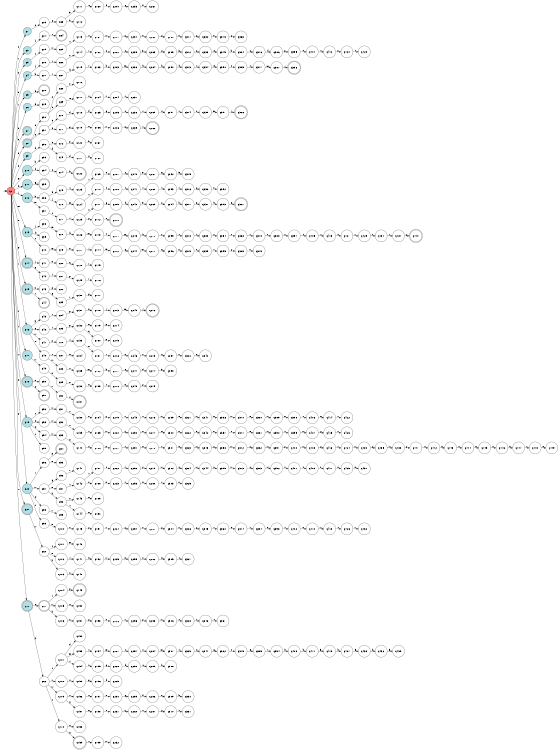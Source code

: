 digraph APTAALF {
__start0 [style = invis, shape = none, label = "", width = 0, height = 0];

rankdir=LR;
size="8,5";

s0 [style="filled", color="black", fillcolor="#ff817b" shape="circle", label="q0"];
s1 [style="filled", color="black", fillcolor="powderblue" shape="circle", label="q1"];
s2 [style="filled", color="black", fillcolor="powderblue" shape="circle", label="q2"];
s3 [style="filled", color="black", fillcolor="powderblue" shape="circle", label="q3"];
s4 [style="filled", color="black", fillcolor="powderblue" shape="circle", label="q4"];
s5 [style="filled", color="black", fillcolor="powderblue" shape="circle", label="q5"];
s6 [style="filled", color="black", fillcolor="powderblue" shape="circle", label="q6"];
s7 [style="rounded,filled", color="black", fillcolor="powderblue" shape="doublecircle", label="q7"];
s8 [style="rounded,filled", color="black", fillcolor="powderblue" shape="doublecircle", label="q8"];
s9 [style="filled", color="black", fillcolor="powderblue" shape="circle", label="q9"];
s10 [style="filled", color="black", fillcolor="powderblue" shape="circle", label="q10"];
s11 [style="filled", color="black", fillcolor="powderblue" shape="circle", label="q11"];
s12 [style="filled", color="black", fillcolor="powderblue" shape="circle", label="q12"];
s13 [style="filled", color="black", fillcolor="powderblue" shape="circle", label="q13"];
s14 [style="rounded,filled", color="black", fillcolor="powderblue" shape="doublecircle", label="q14"];
s15 [style="rounded,filled", color="black", fillcolor="powderblue" shape="doublecircle", label="q15"];
s16 [style="filled", color="black", fillcolor="powderblue" shape="circle", label="q16"];
s17 [style="filled", color="black", fillcolor="powderblue" shape="circle", label="q17"];
s18 [style="rounded,filled", color="black", fillcolor="powderblue" shape="doublecircle", label="q18"];
s19 [style="filled", color="black", fillcolor="powderblue" shape="circle", label="q19"];
s20 [style="filled", color="black", fillcolor="powderblue" shape="circle", label="q20"];
s21 [style="rounded,filled", color="black", fillcolor="powderblue" shape="doublecircle", label="q21"];
s22 [style="rounded,filled", color="black", fillcolor="powderblue" shape="doublecircle", label="q22"];
s23 [style="filled", color="black", fillcolor="white" shape="circle", label="q23"];
s24 [style="filled", color="black", fillcolor="white" shape="circle", label="q24"];
s25 [style="filled", color="black", fillcolor="white" shape="circle", label="q25"];
s26 [style="filled", color="black", fillcolor="white" shape="circle", label="q26"];
s27 [style="filled", color="black", fillcolor="white" shape="circle", label="q27"];
s28 [style="rounded,filled", color="black", fillcolor="white" shape="doublecircle", label="q28"];
s29 [style="filled", color="black", fillcolor="white" shape="circle", label="q29"];
s30 [style="filled", color="black", fillcolor="white" shape="circle", label="q30"];
s31 [style="filled", color="black", fillcolor="white" shape="circle", label="q31"];
s32 [style="filled", color="black", fillcolor="white" shape="circle", label="q32"];
s33 [style="filled", color="black", fillcolor="white" shape="circle", label="q33"];
s34 [style="filled", color="black", fillcolor="white" shape="circle", label="q34"];
s35 [style="rounded,filled", color="black", fillcolor="white" shape="doublecircle", label="q35"];
s36 [style="filled", color="black", fillcolor="white" shape="circle", label="q36"];
s37 [style="filled", color="black", fillcolor="white" shape="circle", label="q37"];
s38 [style="filled", color="black", fillcolor="white" shape="circle", label="q38"];
s39 [style="filled", color="black", fillcolor="white" shape="circle", label="q39"];
s40 [style="filled", color="black", fillcolor="white" shape="circle", label="q40"];
s41 [style="filled", color="black", fillcolor="white" shape="circle", label="q41"];
s42 [style="filled", color="black", fillcolor="white" shape="circle", label="q42"];
s43 [style="filled", color="black", fillcolor="white" shape="circle", label="q43"];
s44 [style="rounded,filled", color="black", fillcolor="white" shape="doublecircle", label="q44"];
s45 [style="filled", color="black", fillcolor="white" shape="circle", label="q45"];
s46 [style="filled", color="black", fillcolor="white" shape="circle", label="q46"];
s47 [style="filled", color="black", fillcolor="white" shape="circle", label="q47"];
s48 [style="filled", color="black", fillcolor="white" shape="circle", label="q48"];
s49 [style="filled", color="black", fillcolor="white" shape="circle", label="q49"];
s50 [style="filled", color="black", fillcolor="white" shape="circle", label="q50"];
s51 [style="rounded,filled", color="black", fillcolor="white" shape="doublecircle", label="q51"];
s52 [style="filled", color="black", fillcolor="white" shape="circle", label="q52"];
s53 [style="filled", color="black", fillcolor="white" shape="circle", label="q53"];
s54 [style="filled", color="black", fillcolor="white" shape="circle", label="q54"];
s55 [style="filled", color="black", fillcolor="white" shape="circle", label="q55"];
s56 [style="filled", color="black", fillcolor="white" shape="circle", label="q56"];
s57 [style="filled", color="black", fillcolor="white" shape="circle", label="q57"];
s58 [style="filled", color="black", fillcolor="white" shape="circle", label="q58"];
s59 [style="filled", color="black", fillcolor="white" shape="circle", label="q59"];
s60 [style="filled", color="black", fillcolor="white" shape="circle", label="q60"];
s61 [style="rounded,filled", color="black", fillcolor="white" shape="doublecircle", label="q61"];
s62 [style="filled", color="black", fillcolor="white" shape="circle", label="q62"];
s63 [style="filled", color="black", fillcolor="white" shape="circle", label="q63"];
s64 [style="rounded,filled", color="black", fillcolor="white" shape="doublecircle", label="q64"];
s65 [style="filled", color="black", fillcolor="white" shape="circle", label="q65"];
s66 [style="filled", color="black", fillcolor="white" shape="circle", label="q66"];
s67 [style="filled", color="black", fillcolor="white" shape="circle", label="q67"];
s68 [style="filled", color="black", fillcolor="white" shape="circle", label="q68"];
s69 [style="filled", color="black", fillcolor="white" shape="circle", label="q69"];
s70 [style="filled", color="black", fillcolor="white" shape="circle", label="q70"];
s71 [style="filled", color="black", fillcolor="white" shape="circle", label="q71"];
s72 [style="filled", color="black", fillcolor="white" shape="circle", label="q72"];
s73 [style="filled", color="black", fillcolor="white" shape="circle", label="q73"];
s74 [style="filled", color="black", fillcolor="white" shape="circle", label="q74"];
s75 [style="filled", color="black", fillcolor="white" shape="circle", label="q75"];
s76 [style="filled", color="black", fillcolor="white" shape="circle", label="q76"];
s77 [style="filled", color="black", fillcolor="white" shape="circle", label="q77"];
s78 [style="filled", color="black", fillcolor="white" shape="circle", label="q78"];
s79 [style="filled", color="black", fillcolor="white" shape="circle", label="q79"];
s80 [style="filled", color="black", fillcolor="white" shape="circle", label="q80"];
s81 [style="filled", color="black", fillcolor="white" shape="circle", label="q81"];
s82 [style="filled", color="black", fillcolor="white" shape="circle", label="q82"];
s83 [style="filled", color="black", fillcolor="white" shape="circle", label="q83"];
s84 [style="filled", color="black", fillcolor="white" shape="circle", label="q84"];
s85 [style="filled", color="black", fillcolor="white" shape="circle", label="q85"];
s86 [style="filled", color="black", fillcolor="white" shape="circle", label="q86"];
s87 [style="filled", color="black", fillcolor="white" shape="circle", label="q87"];
s88 [style="filled", color="black", fillcolor="white" shape="circle", label="q88"];
s89 [style="filled", color="black", fillcolor="white" shape="circle", label="q89"];
s90 [style="filled", color="black", fillcolor="white" shape="circle", label="q90"];
s91 [style="filled", color="black", fillcolor="white" shape="circle", label="q91"];
s92 [style="filled", color="black", fillcolor="white" shape="circle", label="q92"];
s93 [style="filled", color="black", fillcolor="white" shape="circle", label="q93"];
s94 [style="rounded,filled", color="black", fillcolor="white" shape="doublecircle", label="q94"];
s95 [style="filled", color="black", fillcolor="white" shape="circle", label="q95"];
s96 [style="filled", color="black", fillcolor="white" shape="circle", label="q96"];
s97 [style="filled", color="black", fillcolor="white" shape="circle", label="q97"];
s98 [style="filled", color="black", fillcolor="white" shape="circle", label="q98"];
s99 [style="filled", color="black", fillcolor="white" shape="circle", label="q99"];
s100 [style="filled", color="black", fillcolor="white" shape="circle", label="q100"];
s101 [style="filled", color="black", fillcolor="white" shape="circle", label="q101"];
s102 [style="filled", color="black", fillcolor="white" shape="circle", label="q102"];
s103 [style="filled", color="black", fillcolor="white" shape="circle", label="q103"];
s104 [style="filled", color="black", fillcolor="white" shape="circle", label="q104"];
s105 [style="filled", color="black", fillcolor="white" shape="circle", label="q105"];
s106 [style="filled", color="black", fillcolor="white" shape="circle", label="q106"];
s107 [style="filled", color="black", fillcolor="white" shape="circle", label="q107"];
s108 [style="filled", color="black", fillcolor="white" shape="circle", label="q108"];
s109 [style="filled", color="black", fillcolor="white" shape="circle", label="q109"];
s110 [style="filled", color="black", fillcolor="white" shape="circle", label="q110"];
s111 [style="filled", color="black", fillcolor="white" shape="circle", label="q111"];
s112 [style="filled", color="black", fillcolor="white" shape="circle", label="q112"];
s113 [style="filled", color="black", fillcolor="white" shape="circle", label="q113"];
s114 [style="filled", color="black", fillcolor="white" shape="circle", label="q114"];
s115 [style="filled", color="black", fillcolor="white" shape="circle", label="q115"];
s116 [style="filled", color="black", fillcolor="white" shape="circle", label="q116"];
s117 [style="filled", color="black", fillcolor="white" shape="circle", label="q117"];
s118 [style="filled", color="black", fillcolor="white" shape="circle", label="q118"];
s119 [style="filled", color="black", fillcolor="white" shape="circle", label="q119"];
s120 [style="filled", color="black", fillcolor="white" shape="circle", label="q120"];
s121 [style="filled", color="black", fillcolor="white" shape="circle", label="q121"];
s122 [style="rounded,filled", color="black", fillcolor="white" shape="doublecircle", label="q122"];
s123 [style="filled", color="black", fillcolor="white" shape="circle", label="q123"];
s124 [style="filled", color="black", fillcolor="white" shape="circle", label="q124"];
s125 [style="filled", color="black", fillcolor="white" shape="circle", label="q125"];
s126 [style="filled", color="black", fillcolor="white" shape="circle", label="q126"];
s127 [style="filled", color="black", fillcolor="white" shape="circle", label="q127"];
s128 [style="filled", color="black", fillcolor="white" shape="circle", label="q128"];
s129 [style="filled", color="black", fillcolor="white" shape="circle", label="q129"];
s130 [style="filled", color="black", fillcolor="white" shape="circle", label="q130"];
s131 [style="filled", color="black", fillcolor="white" shape="circle", label="q131"];
s132 [style="filled", color="black", fillcolor="white" shape="circle", label="q132"];
s133 [style="filled", color="black", fillcolor="white" shape="circle", label="q133"];
s134 [style="filled", color="black", fillcolor="white" shape="circle", label="q134"];
s135 [style="filled", color="black", fillcolor="white" shape="circle", label="q135"];
s136 [style="filled", color="black", fillcolor="white" shape="circle", label="q136"];
s137 [style="rounded,filled", color="black", fillcolor="white" shape="doublecircle", label="q137"];
s138 [style="filled", color="black", fillcolor="white" shape="circle", label="q138"];
s139 [style="filled", color="black", fillcolor="white" shape="circle", label="q139"];
s140 [style="filled", color="black", fillcolor="white" shape="circle", label="q140"];
s141 [style="filled", color="black", fillcolor="white" shape="circle", label="q141"];
s142 [style="filled", color="black", fillcolor="white" shape="circle", label="q142"];
s143 [style="filled", color="black", fillcolor="white" shape="circle", label="q143"];
s144 [style="filled", color="black", fillcolor="white" shape="circle", label="q144"];
s145 [style="filled", color="black", fillcolor="white" shape="circle", label="q145"];
s146 [style="filled", color="black", fillcolor="white" shape="circle", label="q146"];
s147 [style="filled", color="black", fillcolor="white" shape="circle", label="q147"];
s148 [style="filled", color="black", fillcolor="white" shape="circle", label="q148"];
s149 [style="rounded,filled", color="black", fillcolor="white" shape="doublecircle", label="q149"];
s150 [style="filled", color="black", fillcolor="white" shape="circle", label="q150"];
s151 [style="filled", color="black", fillcolor="white" shape="circle", label="q151"];
s152 [style="filled", color="black", fillcolor="white" shape="circle", label="q152"];
s153 [style="filled", color="black", fillcolor="white" shape="circle", label="q153"];
s154 [style="filled", color="black", fillcolor="white" shape="circle", label="q154"];
s155 [style="filled", color="black", fillcolor="white" shape="circle", label="q155"];
s156 [style="filled", color="black", fillcolor="white" shape="circle", label="q156"];
s157 [style="filled", color="black", fillcolor="white" shape="circle", label="q157"];
s158 [style="filled", color="black", fillcolor="white" shape="circle", label="q158"];
s159 [style="rounded,filled", color="black", fillcolor="white" shape="doublecircle", label="q159"];
s160 [style="filled", color="black", fillcolor="white" shape="circle", label="q160"];
s161 [style="filled", color="black", fillcolor="white" shape="circle", label="q161"];
s162 [style="filled", color="black", fillcolor="white" shape="circle", label="q162"];
s163 [style="filled", color="black", fillcolor="white" shape="circle", label="q163"];
s164 [style="filled", color="black", fillcolor="white" shape="circle", label="q164"];
s165 [style="filled", color="black", fillcolor="white" shape="circle", label="q165"];
s166 [style="filled", color="black", fillcolor="white" shape="circle", label="q166"];
s167 [style="filled", color="black", fillcolor="white" shape="circle", label="q167"];
s168 [style="filled", color="black", fillcolor="white" shape="circle", label="q168"];
s169 [style="filled", color="black", fillcolor="white" shape="circle", label="q169"];
s170 [style="filled", color="black", fillcolor="white" shape="circle", label="q170"];
s171 [style="filled", color="black", fillcolor="white" shape="circle", label="q171"];
s172 [style="filled", color="black", fillcolor="white" shape="circle", label="q172"];
s173 [style="filled", color="black", fillcolor="white" shape="circle", label="q173"];
s174 [style="filled", color="black", fillcolor="white" shape="circle", label="q174"];
s175 [style="filled", color="black", fillcolor="white" shape="circle", label="q175"];
s176 [style="filled", color="black", fillcolor="white" shape="circle", label="q176"];
s177 [style="filled", color="black", fillcolor="white" shape="circle", label="q177"];
s178 [style="filled", color="black", fillcolor="white" shape="circle", label="q178"];
s179 [style="filled", color="black", fillcolor="white" shape="circle", label="q179"];
s180 [style="filled", color="black", fillcolor="white" shape="circle", label="q180"];
s181 [style="filled", color="black", fillcolor="white" shape="circle", label="q181"];
s182 [style="filled", color="black", fillcolor="white" shape="circle", label="q182"];
s183 [style="filled", color="black", fillcolor="white" shape="circle", label="q183"];
s184 [style="filled", color="black", fillcolor="white" shape="circle", label="q184"];
s185 [style="filled", color="black", fillcolor="white" shape="circle", label="q185"];
s186 [style="filled", color="black", fillcolor="white" shape="circle", label="q186"];
s187 [style="filled", color="black", fillcolor="white" shape="circle", label="q187"];
s188 [style="filled", color="black", fillcolor="white" shape="circle", label="q188"];
s189 [style="filled", color="black", fillcolor="white" shape="circle", label="q189"];
s190 [style="filled", color="black", fillcolor="white" shape="circle", label="q190"];
s191 [style="filled", color="black", fillcolor="white" shape="circle", label="q191"];
s192 [style="filled", color="black", fillcolor="white" shape="circle", label="q192"];
s193 [style="filled", color="black", fillcolor="white" shape="circle", label="q193"];
s194 [style="filled", color="black", fillcolor="white" shape="circle", label="q194"];
s195 [style="filled", color="black", fillcolor="white" shape="circle", label="q195"];
s196 [style="filled", color="black", fillcolor="white" shape="circle", label="q196"];
s197 [style="filled", color="black", fillcolor="white" shape="circle", label="q197"];
s198 [style="filled", color="black", fillcolor="white" shape="circle", label="q198"];
s199 [style="filled", color="black", fillcolor="white" shape="circle", label="q199"];
s200 [style="filled", color="black", fillcolor="white" shape="circle", label="q200"];
s201 [style="filled", color="black", fillcolor="white" shape="circle", label="q201"];
s202 [style="filled", color="black", fillcolor="white" shape="circle", label="q202"];
s203 [style="filled", color="black", fillcolor="white" shape="circle", label="q203"];
s204 [style="filled", color="black", fillcolor="white" shape="circle", label="q204"];
s205 [style="filled", color="black", fillcolor="white" shape="circle", label="q205"];
s206 [style="filled", color="black", fillcolor="white" shape="circle", label="q206"];
s207 [style="filled", color="black", fillcolor="white" shape="circle", label="q207"];
s208 [style="filled", color="black", fillcolor="white" shape="circle", label="q208"];
s209 [style="filled", color="black", fillcolor="white" shape="circle", label="q209"];
s210 [style="rounded,filled", color="black", fillcolor="white" shape="doublecircle", label="q210"];
s211 [style="filled", color="black", fillcolor="white" shape="circle", label="q211"];
s212 [style="filled", color="black", fillcolor="white" shape="circle", label="q212"];
s213 [style="filled", color="black", fillcolor="white" shape="circle", label="q213"];
s214 [style="filled", color="black", fillcolor="white" shape="circle", label="q214"];
s215 [style="filled", color="black", fillcolor="white" shape="circle", label="q215"];
s216 [style="filled", color="black", fillcolor="white" shape="circle", label="q216"];
s217 [style="filled", color="black", fillcolor="white" shape="circle", label="q217"];
s218 [style="filled", color="black", fillcolor="white" shape="circle", label="q218"];
s219 [style="filled", color="black", fillcolor="white" shape="circle", label="q219"];
s220 [style="filled", color="black", fillcolor="white" shape="circle", label="q220"];
s221 [style="filled", color="black", fillcolor="white" shape="circle", label="q221"];
s222 [style="filled", color="black", fillcolor="white" shape="circle", label="q222"];
s223 [style="filled", color="black", fillcolor="white" shape="circle", label="q223"];
s224 [style="filled", color="black", fillcolor="white" shape="circle", label="q224"];
s225 [style="filled", color="black", fillcolor="white" shape="circle", label="q225"];
s226 [style="filled", color="black", fillcolor="white" shape="circle", label="q226"];
s227 [style="filled", color="black", fillcolor="white" shape="circle", label="q227"];
s228 [style="filled", color="black", fillcolor="white" shape="circle", label="q228"];
s229 [style="filled", color="black", fillcolor="white" shape="circle", label="q229"];
s230 [style="filled", color="black", fillcolor="white" shape="circle", label="q230"];
s231 [style="filled", color="black", fillcolor="white" shape="circle", label="q231"];
s232 [style="filled", color="black", fillcolor="white" shape="circle", label="q232"];
s233 [style="filled", color="black", fillcolor="white" shape="circle", label="q233"];
s234 [style="filled", color="black", fillcolor="white" shape="circle", label="q234"];
s235 [style="filled", color="black", fillcolor="white" shape="circle", label="q235"];
s236 [style="filled", color="black", fillcolor="white" shape="circle", label="q236"];
s237 [style="filled", color="black", fillcolor="white" shape="circle", label="q237"];
s238 [style="filled", color="black", fillcolor="white" shape="circle", label="q238"];
s239 [style="filled", color="black", fillcolor="white" shape="circle", label="q239"];
s240 [style="filled", color="black", fillcolor="white" shape="circle", label="q240"];
s241 [style="filled", color="black", fillcolor="white" shape="circle", label="q241"];
s242 [style="filled", color="black", fillcolor="white" shape="circle", label="q242"];
s243 [style="filled", color="black", fillcolor="white" shape="circle", label="q243"];
s244 [style="filled", color="black", fillcolor="white" shape="circle", label="q244"];
s245 [style="filled", color="black", fillcolor="white" shape="circle", label="q245"];
s246 [style="filled", color="black", fillcolor="white" shape="circle", label="q246"];
s247 [style="filled", color="black", fillcolor="white" shape="circle", label="q247"];
s248 [style="filled", color="black", fillcolor="white" shape="circle", label="q248"];
s249 [style="filled", color="black", fillcolor="white" shape="circle", label="q249"];
s250 [style="filled", color="black", fillcolor="white" shape="circle", label="q250"];
s251 [style="filled", color="black", fillcolor="white" shape="circle", label="q251"];
s252 [style="filled", color="black", fillcolor="white" shape="circle", label="q252"];
s253 [style="filled", color="black", fillcolor="white" shape="circle", label="q253"];
s254 [style="filled", color="black", fillcolor="white" shape="circle", label="q254"];
s255 [style="filled", color="black", fillcolor="white" shape="circle", label="q255"];
s256 [style="filled", color="black", fillcolor="white" shape="circle", label="q256"];
s257 [style="filled", color="black", fillcolor="white" shape="circle", label="q257"];
s258 [style="filled", color="black", fillcolor="white" shape="circle", label="q258"];
s259 [style="filled", color="black", fillcolor="white" shape="circle", label="q259"];
s260 [style="filled", color="black", fillcolor="white" shape="circle", label="q260"];
s261 [style="filled", color="black", fillcolor="white" shape="circle", label="q261"];
s262 [style="filled", color="black", fillcolor="white" shape="circle", label="q262"];
s263 [style="filled", color="black", fillcolor="white" shape="circle", label="q263"];
s264 [style="filled", color="black", fillcolor="white" shape="circle", label="q264"];
s265 [style="filled", color="black", fillcolor="white" shape="circle", label="q265"];
s266 [style="rounded,filled", color="black", fillcolor="white" shape="doublecircle", label="q266"];
s267 [style="filled", color="black", fillcolor="white" shape="circle", label="q267"];
s268 [style="filled", color="black", fillcolor="white" shape="circle", label="q268"];
s269 [style="filled", color="black", fillcolor="white" shape="circle", label="q269"];
s270 [style="filled", color="black", fillcolor="white" shape="circle", label="q270"];
s271 [style="filled", color="black", fillcolor="white" shape="circle", label="q271"];
s272 [style="rounded,filled", color="black", fillcolor="white" shape="doublecircle", label="q272"];
s273 [style="filled", color="black", fillcolor="white" shape="circle", label="q273"];
s274 [style="filled", color="black", fillcolor="white" shape="circle", label="q274"];
s275 [style="filled", color="black", fillcolor="white" shape="circle", label="q275"];
s276 [style="filled", color="black", fillcolor="white" shape="circle", label="q276"];
s277 [style="filled", color="black", fillcolor="white" shape="circle", label="q277"];
s278 [style="filled", color="black", fillcolor="white" shape="circle", label="q278"];
s279 [style="filled", color="black", fillcolor="white" shape="circle", label="q279"];
s280 [style="filled", color="black", fillcolor="white" shape="circle", label="q280"];
s281 [style="filled", color="black", fillcolor="white" shape="circle", label="q281"];
s282 [style="filled", color="black", fillcolor="white" shape="circle", label="q282"];
s283 [style="filled", color="black", fillcolor="white" shape="circle", label="q283"];
s284 [style="filled", color="black", fillcolor="white" shape="circle", label="q284"];
s285 [style="filled", color="black", fillcolor="white" shape="circle", label="q285"];
s286 [style="filled", color="black", fillcolor="white" shape="circle", label="q286"];
s287 [style="filled", color="black", fillcolor="white" shape="circle", label="q287"];
s288 [style="filled", color="black", fillcolor="white" shape="circle", label="q288"];
s289 [style="filled", color="black", fillcolor="white" shape="circle", label="q289"];
s290 [style="filled", color="black", fillcolor="white" shape="circle", label="q290"];
s291 [style="filled", color="black", fillcolor="white" shape="circle", label="q291"];
s292 [style="filled", color="black", fillcolor="white" shape="circle", label="q292"];
s293 [style="filled", color="black", fillcolor="white" shape="circle", label="q293"];
s294 [style="filled", color="black", fillcolor="white" shape="circle", label="q294"];
s295 [style="filled", color="black", fillcolor="white" shape="circle", label="q295"];
s296 [style="filled", color="black", fillcolor="white" shape="circle", label="q296"];
s297 [style="filled", color="black", fillcolor="white" shape="circle", label="q297"];
s298 [style="filled", color="black", fillcolor="white" shape="circle", label="q298"];
s299 [style="filled", color="black", fillcolor="white" shape="circle", label="q299"];
s300 [style="filled", color="black", fillcolor="white" shape="circle", label="q300"];
s301 [style="filled", color="black", fillcolor="white" shape="circle", label="q301"];
s302 [style="filled", color="black", fillcolor="white" shape="circle", label="q302"];
s303 [style="filled", color="black", fillcolor="white" shape="circle", label="q303"];
s304 [style="filled", color="black", fillcolor="white" shape="circle", label="q304"];
s305 [style="filled", color="black", fillcolor="white" shape="circle", label="q305"];
s306 [style="filled", color="black", fillcolor="white" shape="circle", label="q306"];
s307 [style="filled", color="black", fillcolor="white" shape="circle", label="q307"];
s308 [style="filled", color="black", fillcolor="white" shape="circle", label="q308"];
s309 [style="filled", color="black", fillcolor="white" shape="circle", label="q309"];
s310 [style="filled", color="black", fillcolor="white" shape="circle", label="q310"];
s311 [style="filled", color="black", fillcolor="white" shape="circle", label="q311"];
s312 [style="filled", color="black", fillcolor="white" shape="circle", label="q312"];
s313 [style="filled", color="black", fillcolor="white" shape="circle", label="q313"];
s314 [style="filled", color="black", fillcolor="white" shape="circle", label="q314"];
s315 [style="filled", color="black", fillcolor="white" shape="circle", label="q315"];
s316 [style="filled", color="black", fillcolor="white" shape="circle", label="q316"];
s317 [style="filled", color="black", fillcolor="white" shape="circle", label="q317"];
s318 [style="filled", color="black", fillcolor="white" shape="circle", label="q318"];
s319 [style="filled", color="black", fillcolor="white" shape="circle", label="q319"];
s320 [style="filled", color="black", fillcolor="white" shape="circle", label="q320"];
s321 [style="filled", color="black", fillcolor="white" shape="circle", label="q321"];
s322 [style="filled", color="black", fillcolor="white" shape="circle", label="q322"];
s323 [style="filled", color="black", fillcolor="white" shape="circle", label="q323"];
s324 [style="filled", color="black", fillcolor="white" shape="circle", label="q324"];
s325 [style="filled", color="black", fillcolor="white" shape="circle", label="q325"];
s326 [style="filled", color="black", fillcolor="white" shape="circle", label="q326"];
s327 [style="filled", color="black", fillcolor="white" shape="circle", label="q327"];
s328 [style="filled", color="black", fillcolor="white" shape="circle", label="q328"];
s329 [style="filled", color="black", fillcolor="white" shape="circle", label="q329"];
s330 [style="filled", color="black", fillcolor="white" shape="circle", label="q330"];
s331 [style="filled", color="black", fillcolor="white" shape="circle", label="q331"];
s332 [style="filled", color="black", fillcolor="white" shape="circle", label="q332"];
s333 [style="filled", color="black", fillcolor="white" shape="circle", label="q333"];
s334 [style="filled", color="black", fillcolor="white" shape="circle", label="q334"];
s335 [style="filled", color="black", fillcolor="white" shape="circle", label="q335"];
s336 [style="filled", color="black", fillcolor="white" shape="circle", label="q336"];
s337 [style="filled", color="black", fillcolor="white" shape="circle", label="q337"];
s338 [style="filled", color="black", fillcolor="white" shape="circle", label="q338"];
s339 [style="filled", color="black", fillcolor="white" shape="circle", label="q339"];
s340 [style="filled", color="black", fillcolor="white" shape="circle", label="q340"];
s341 [style="filled", color="black", fillcolor="white" shape="circle", label="q341"];
s342 [style="filled", color="black", fillcolor="white" shape="circle", label="q342"];
s343 [style="filled", color="black", fillcolor="white" shape="circle", label="q343"];
s344 [style="filled", color="black", fillcolor="white" shape="circle", label="q344"];
s345 [style="filled", color="black", fillcolor="white" shape="circle", label="q345"];
s346 [style="filled", color="black", fillcolor="white" shape="circle", label="q346"];
s347 [style="filled", color="black", fillcolor="white" shape="circle", label="q347"];
s348 [style="filled", color="black", fillcolor="white" shape="circle", label="q348"];
s349 [style="filled", color="black", fillcolor="white" shape="circle", label="q349"];
s350 [style="filled", color="black", fillcolor="white" shape="circle", label="q350"];
s351 [style="filled", color="black", fillcolor="white" shape="circle", label="q351"];
s352 [style="filled", color="black", fillcolor="white" shape="circle", label="q352"];
s353 [style="filled", color="black", fillcolor="white" shape="circle", label="q353"];
s354 [style="filled", color="black", fillcolor="white" shape="circle", label="q354"];
s355 [style="filled", color="black", fillcolor="white" shape="circle", label="q355"];
s356 [style="filled", color="black", fillcolor="white" shape="circle", label="q356"];
s357 [style="filled", color="black", fillcolor="white" shape="circle", label="q357"];
s358 [style="filled", color="black", fillcolor="white" shape="circle", label="q358"];
s359 [style="filled", color="black", fillcolor="white" shape="circle", label="q359"];
s360 [style="filled", color="black", fillcolor="white" shape="circle", label="q360"];
s361 [style="filled", color="black", fillcolor="white" shape="circle", label="q361"];
s362 [style="filled", color="black", fillcolor="white" shape="circle", label="q362"];
s363 [style="filled", color="black", fillcolor="white" shape="circle", label="q363"];
s364 [style="filled", color="black", fillcolor="white" shape="circle", label="q364"];
s365 [style="filled", color="black", fillcolor="white" shape="circle", label="q365"];
s366 [style="rounded,filled", color="black", fillcolor="white" shape="doublecircle", label="q366"];
s367 [style="rounded,filled", color="black", fillcolor="white" shape="doublecircle", label="q367"];
s368 [style="filled", color="black", fillcolor="white" shape="circle", label="q368"];
s369 [style="filled", color="black", fillcolor="white" shape="circle", label="q369"];
s370 [style="filled", color="black", fillcolor="white" shape="circle", label="q370"];
s371 [style="filled", color="black", fillcolor="white" shape="circle", label="q371"];
s372 [style="filled", color="black", fillcolor="white" shape="circle", label="q372"];
s373 [style="filled", color="black", fillcolor="white" shape="circle", label="q373"];
s374 [style="filled", color="black", fillcolor="white" shape="circle", label="q374"];
s375 [style="filled", color="black", fillcolor="white" shape="circle", label="q375"];
s376 [style="filled", color="black", fillcolor="white" shape="circle", label="q376"];
s377 [style="filled", color="black", fillcolor="white" shape="circle", label="q377"];
s378 [style="filled", color="black", fillcolor="white" shape="circle", label="q378"];
s379 [style="filled", color="black", fillcolor="white" shape="circle", label="q379"];
s380 [style="filled", color="black", fillcolor="white" shape="circle", label="q380"];
s381 [style="filled", color="black", fillcolor="white" shape="circle", label="q381"];
s382 [style="filled", color="black", fillcolor="white" shape="circle", label="q382"];
s383 [style="filled", color="black", fillcolor="white" shape="circle", label="q383"];
s384 [style="filled", color="black", fillcolor="white" shape="circle", label="q384"];
s385 [style="filled", color="black", fillcolor="white" shape="circle", label="q385"];
s386 [style="filled", color="black", fillcolor="white" shape="circle", label="q386"];
s387 [style="filled", color="black", fillcolor="white" shape="circle", label="q387"];
s388 [style="filled", color="black", fillcolor="white" shape="circle", label="q388"];
s389 [style="filled", color="black", fillcolor="white" shape="circle", label="q389"];
s390 [style="filled", color="black", fillcolor="white" shape="circle", label="q390"];
s391 [style="filled", color="black", fillcolor="white" shape="circle", label="q391"];
s392 [style="filled", color="black", fillcolor="white" shape="circle", label="q392"];
s393 [style="filled", color="black", fillcolor="white" shape="circle", label="q393"];
s394 [style="filled", color="black", fillcolor="white" shape="circle", label="q394"];
s395 [style="filled", color="black", fillcolor="white" shape="circle", label="q395"];
s396 [style="rounded,filled", color="black", fillcolor="white" shape="doublecircle", label="q396"];
s397 [style="filled", color="black", fillcolor="white" shape="circle", label="q397"];
s398 [style="filled", color="black", fillcolor="white" shape="circle", label="q398"];
s399 [style="filled", color="black", fillcolor="white" shape="circle", label="q399"];
s400 [style="filled", color="black", fillcolor="white" shape="circle", label="q400"];
s401 [style="filled", color="black", fillcolor="white" shape="circle", label="q401"];
s402 [style="filled", color="black", fillcolor="white" shape="circle", label="q402"];
s403 [style="filled", color="black", fillcolor="white" shape="circle", label="q403"];
s404 [style="filled", color="black", fillcolor="white" shape="circle", label="q404"];
s405 [style="filled", color="black", fillcolor="white" shape="circle", label="q405"];
s406 [style="filled", color="black", fillcolor="white" shape="circle", label="q406"];
s407 [style="filled", color="black", fillcolor="white" shape="circle", label="q407"];
s408 [style="filled", color="black", fillcolor="white" shape="circle", label="q408"];
s409 [style="filled", color="black", fillcolor="white" shape="circle", label="q409"];
s410 [style="filled", color="black", fillcolor="white" shape="circle", label="q410"];
s411 [style="filled", color="black", fillcolor="white" shape="circle", label="q411"];
s412 [style="filled", color="black", fillcolor="white" shape="circle", label="q412"];
s413 [style="filled", color="black", fillcolor="white" shape="circle", label="q413"];
s414 [style="filled", color="black", fillcolor="white" shape="circle", label="q414"];
s415 [style="filled", color="black", fillcolor="white" shape="circle", label="q415"];
s416 [style="filled", color="black", fillcolor="white" shape="circle", label="q416"];
s417 [style="filled", color="black", fillcolor="white" shape="circle", label="q417"];
s418 [style="filled", color="black", fillcolor="white" shape="circle", label="q418"];
s419 [style="filled", color="black", fillcolor="white" shape="circle", label="q419"];
s420 [style="filled", color="black", fillcolor="white" shape="circle", label="q420"];
s421 [style="filled", color="black", fillcolor="white" shape="circle", label="q421"];
s422 [style="filled", color="black", fillcolor="white" shape="circle", label="q422"];
s423 [style="filled", color="black", fillcolor="white" shape="circle", label="q423"];
s424 [style="filled", color="black", fillcolor="white" shape="circle", label="q424"];
s425 [style="filled", color="black", fillcolor="white" shape="circle", label="q425"];
s426 [style="filled", color="black", fillcolor="white" shape="circle", label="q426"];
s427 [style="filled", color="black", fillcolor="white" shape="circle", label="q427"];
s428 [style="filled", color="black", fillcolor="white" shape="circle", label="q428"];
s429 [style="filled", color="black", fillcolor="white" shape="circle", label="q429"];
s430 [style="filled", color="black", fillcolor="white" shape="circle", label="q430"];
s431 [style="filled", color="black", fillcolor="white" shape="circle", label="q431"];
s432 [style="filled", color="black", fillcolor="white" shape="circle", label="q432"];
s433 [style="filled", color="black", fillcolor="white" shape="circle", label="q433"];
s434 [style="filled", color="black", fillcolor="white" shape="circle", label="q434"];
s435 [style="filled", color="black", fillcolor="white" shape="circle", label="q435"];
s436 [style="filled", color="black", fillcolor="white" shape="circle", label="q436"];
s437 [style="filled", color="black", fillcolor="white" shape="circle", label="q437"];
s438 [style="filled", color="black", fillcolor="white" shape="circle", label="q438"];
s439 [style="filled", color="black", fillcolor="white" shape="circle", label="q439"];
s440 [style="rounded,filled", color="black", fillcolor="white" shape="doublecircle", label="q440"];
s441 [style="filled", color="black", fillcolor="white" shape="circle", label="q441"];
s442 [style="filled", color="black", fillcolor="white" shape="circle", label="q442"];
s443 [style="filled", color="black", fillcolor="white" shape="circle", label="q443"];
s444 [style="filled", color="black", fillcolor="white" shape="circle", label="q444"];
s445 [style="filled", color="black", fillcolor="white" shape="circle", label="q445"];
s446 [style="filled", color="black", fillcolor="white" shape="circle", label="q446"];
s447 [style="filled", color="black", fillcolor="white" shape="circle", label="q447"];
s448 [style="filled", color="black", fillcolor="white" shape="circle", label="q448"];
s449 [style="filled", color="black", fillcolor="white" shape="circle", label="q449"];
subgraph cluster_main { 
	graph [pad=".75", ranksep="0.15", nodesep="0.15"];
	 style=invis; 
	__start0 -> s0 [penwidth=2];
}
s0 -> s1 [label="0"];
s0 -> s2 [label="1"];
s0 -> s3 [label="2"];
s0 -> s4 [label="5"];
s0 -> s5 [label="7"];
s0 -> s6 [label="8"];
s0 -> s7 [label="9"];
s0 -> s8 [label="b"];
s0 -> s9 [label="f"];
s0 -> s10 [label="g"];
s0 -> s11 [label="h"];
s0 -> s12 [label="j"];
s0 -> s13 [label="m"];
s0 -> s14 [label="n"];
s0 -> s15 [label="p"];
s0 -> s16 [label="r"];
s0 -> s17 [label="t"];
s0 -> s18 [label="v"];
s0 -> s19 [label="w"];
s0 -> s20 [label="x"];
s0 -> s21 [label="y"];
s0 -> s22 [label="z"];
s1 -> s23 [label="2"];
s2 -> s24 [label="4"];
s3 -> s25 [label="t"];
s4 -> s26 [label="4"];
s4 -> s27 [label="h"];
s5 -> s28 [label="5"];
s6 -> s29 [label="9"];
s8 -> s30 [label="8"];
s8 -> s31 [label="c"];
s9 -> s32 [label="d"];
s10 -> s33 [label="b"];
s10 -> s34 [label="f"];
s11 -> s35 [label="5"];
s12 -> s36 [label="h"];
s12 -> s37 [label="m"];
s13 -> s38 [label="j"];
s13 -> s39 [label="k"];
s13 -> s40 [label="t"];
s14 -> s41 [label="j"];
s14 -> s42 [label="q"];
s15 -> s43 [label="n"];
s15 -> s44 [label="r"];
s16 -> s45 [label="p"];
s16 -> s46 [label="q"];
s16 -> s47 [label="w"];
s16 -> s48 [label="x"];
s17 -> s49 [label="w"];
s18 -> s50 [label="u"];
s18 -> s51 [label="y"];
s19 -> s52 [label="t"];
s19 -> s53 [label="x"];
s19 -> s54 [label="y"];
s19 -> s55 [label="z"];
s20 -> s56 [label="r"];
s20 -> s57 [label="w"];
s20 -> s58 [label="y"];
s20 -> s59 [label="z"];
s21 -> s60 [label="w"];
s22 -> s61 [label="x"];
s22 -> s62 [label="y"];
s23 -> s63 [label="8"];
s24 -> s64 [label="1"];
s25 -> s65 [label="w"];
s26 -> s66 [label="1"];
s27 -> s67 [label="7"];
s30 -> s68 [label="2"];
s30 -> s69 [label="9"];
s31 -> s70 [label="9"];
s31 -> s71 [label="f"];
s32 -> s72 [label="9"];
s32 -> s73 [label="f"];
s34 -> s74 [label="c"];
s36 -> s75 [label="5"];
s36 -> s76 [label="j"];
s37 -> s77 [label="t"];
s38 -> s78 [label="m"];
s40 -> s79 [label="m"];
s41 -> s80 [label="n"];
s42 -> s81 [label="r"];
s43 -> s82 [label="p"];
s43 -> s83 [label="q"];
s45 -> s84 [label="r"];
s46 -> s85 [label="r"];
s47 -> s86 [label="x"];
s48 -> s87 [label="r"];
s48 -> s88 [label="w"];
s49 -> s89 [label="x"];
s50 -> s90 [label="v"];
s52 -> s91 [label="w"];
s53 -> s92 [label="w"];
s54 -> s93 [label="w"];
s56 -> s94 [label="p"];
s56 -> s95 [label="x"];
s57 -> s96 [label="q"];
s57 -> s97 [label="x"];
s57 -> s98 [label="y"];
s58 -> s99 [label="v"];
s59 -> s100 [label="x"];
s60 -> s101 [label="t"];
s60 -> s102 [label="x"];
s60 -> s103 [label="y"];
s61 -> s104 [label="r"];
s61 -> s105 [label="w"];
s61 -> s106 [label="y"];
s62 -> s107 [label="t"];
s62 -> s108 [label="v"];
s62 -> s109 [label="w"];
s62 -> s110 [label="z"];
s63 -> s111 [label="9"];
s63 -> s112 [label="b"];
s65 -> s113 [label="v"];
s66 -> s114 [label="0"];
s67 -> s115 [label="k"];
s68 -> s116 [label="0"];
s69 -> s117 [label="e"];
s70 -> s118 [label="d"];
s71 -> s119 [label="g"];
s72 -> s120 [label="8"];
s73 -> s121 [label="d"];
s74 -> s122 [label="b"];
s75 -> s123 [label="4"];
s76 -> s124 [label="m"];
s77 -> s125 [label="v"];
s78 -> s126 [label="k"];
s79 -> s127 [label="n"];
s80 -> s128 [label="q"];
s81 -> s129 [label="p"];
s83 -> s130 [label="r"];
s84 -> s131 [label="p"];
s85 -> s132 [label="p"];
s86 -> s133 [label="z"];
s87 -> s134 [label="x"];
s88 -> s135 [label="t"];
s89 -> s136 [label="w"];
s90 -> s137 [label="u"];
s91 -> s138 [label="t"];
s92 -> s139 [label="t"];
s93 -> s140 [label="y"];
s96 -> s141 [label="r"];
s97 -> s142 [label="z"];
s98 -> s143 [label="w"];
s98 -> s144 [label="z"];
s100 -> s145 [label="w"];
s101 -> s146 [label="m"];
s102 -> s147 [label="z"];
s103 -> s148 [label="w"];
s104 -> s149 [label="p"];
s105 -> s150 [label="x"];
s106 -> s151 [label="w"];
s107 -> s152 [label="d"];
s107 -> s153 [label="m"];
s107 -> s154 [label="v"];
s108 -> s155 [label="u"];
s109 -> s156 [label="t"];
s109 -> s157 [label="y"];
s110 -> s158 [label="x"];
s110 -> s159 [label="y"];
s111 -> s160 [label="c"];
s113 -> s161 [label="t"];
s114 -> s162 [label="1"];
s115 -> s163 [label="7"];
s117 -> s164 [label="u"];
s118 -> s165 [label="f"];
s119 -> s166 [label="u"];
s120 -> s167 [label="b"];
s121 -> s168 [label="f"];
s123 -> s169 [label="1"];
s124 -> s170 [label="t"];
s125 -> s171 [label="u"];
s125 -> s172 [label="y"];
s126 -> s173 [label="m"];
s127 -> s174 [label="j"];
s128 -> s175 [label="r"];
s129 -> s176 [label="r"];
s130 -> s177 [label="p"];
s131 -> s178 [label="n"];
s132 -> s179 [label="n"];
s132 -> s180 [label="q"];
s133 -> s181 [label="x"];
s135 -> s182 [label="m"];
s136 -> s183 [label="x"];
s138 -> s184 [label="w"];
s139 -> s185 [label="v"];
s140 -> s186 [label="w"];
s142 -> s187 [label="v"];
s142 -> s188 [label="w"];
s143 -> s189 [label="x"];
s144 -> s190 [label="x"];
s145 -> s191 [label="y"];
s147 -> s192 [label="x"];
s151 -> s193 [label="y"];
s153 -> s194 [label="t"];
s154 -> s195 [label="u"];
s155 -> s196 [label="g"];
s156 -> s197 [label="s"];
s157 -> s198 [label="x"];
s159 -> s199 [label="z"];
s160 -> s200 [label="f"];
s161 -> s201 [label="w"];
s162 -> s202 [label="0"];
s163 -> s203 [label="k"];
s164 -> s204 [label="v"];
s165 -> s205 [label="g"];
s166 -> s206 [label="v"];
s169 -> s207 [label="0"];
s170 -> s208 [label="s"];
s171 -> s209 [label="g"];
s172 -> s210 [label="z"];
s173 -> s211 [label="t"];
s174 -> s212 [label="m"];
s178 -> s213 [label="j"];
s179 -> s214 [label="p"];
s180 -> s215 [label="p"];
s181 -> s216 [label="r"];
s182 -> s217 [label="k"];
s183 -> s218 [label="z"];
s184 -> s219 [label="y"];
s185 -> s220 [label="w"];
s186 -> s221 [label="x"];
s187 -> s222 [label="t"];
s188 -> s223 [label="x"];
s191 -> s224 [label="v"];
s192 -> s225 [label="w"];
s193 -> s226 [label="u"];
s194 -> s227 [label="m"];
s195 -> s228 [label="g"];
s196 -> s229 [label="f"];
s197 -> s230 [label="u"];
s198 -> s231 [label="z"];
s199 -> s232 [label="w"];
s200 -> s233 [label="g"];
s201 -> s234 [label="y"];
s202 -> s235 [label="2"];
s203 -> s236 [label="m"];
s204 -> s237 [label="z"];
s205 -> s238 [label="u"];
s206 -> s239 [label="y"];
s207 -> s240 [label="2"];
s208 -> s241 [label="t"];
s209 -> s242 [label="f"];
s211 -> s243 [label="m"];
s212 -> s244 [label="q"];
s213 -> s245 [label="m"];
s216 -> s246 [label="x"];
s217 -> s247 [label="e"];
s218 -> s248 [label="x"];
s219 -> s249 [label="v"];
s220 -> s250 [label="y"];
s221 -> s251 [label="z"];
s222 -> s252 [label="v"];
s223 -> s253 [label="z"];
s224 -> s254 [label="y"];
s225 -> s255 [label="x"];
s226 -> s256 [label="v"];
s227 -> s257 [label="t"];
s228 -> s258 [label="f"];
s230 -> s259 [label="g"];
s231 -> s260 [label="y"];
s233 -> s261 [label="f"];
s234 -> s262 [label="w"];
s235 -> s263 [label="3"];
s236 -> s264 [label="k"];
s238 -> s265 [label="v"];
s239 -> s266 [label="z"];
s240 -> s267 [label="3"];
s241 -> s268 [label="v"];
s242 -> s269 [label="9"];
s243 -> s270 [label="k"];
s244 -> s271 [label="m"];
s245 -> s272 [label="j"];
s246 -> s273 [label="w"];
s247 -> s274 [label="d"];
s248 -> s275 [label="y"];
s249 -> s276 [label="t"];
s250 -> s277 [label="w"];
s251 -> s278 [label="x"];
s252 -> s279 [label="y"];
s253 -> s280 [label="x"];
s254 -> s281 [label="w"];
s255 -> s282 [label="w"];
s256 -> s283 [label="y"];
s257 -> s284 [label="s"];
s258 -> s285 [label="c"];
s259 -> s286 [label="f"];
s260 -> s287 [label="z"];
s262 -> s288 [label="y"];
s263 -> s289 [label="2"];
s264 -> s290 [label="h"];
s265 -> s291 [label="u"];
s267 -> s292 [label="6"];
s268 -> s293 [label="t"];
s269 -> s294 [label="c"];
s270 -> s295 [label="s"];
s271 -> s296 [label="q"];
s273 -> s297 [label="x"];
s274 -> s298 [label="3"];
s276 -> s299 [label="w"];
s277 -> s300 [label="x"];
s278 -> s301 [label="z"];
s279 -> s302 [label="w"];
s280 -> s303 [label="z"];
s281 -> s304 [label="y"];
s282 -> s305 [label="x"];
s283 -> s306 [label="w"];
s284 -> s307 [label="m"];
s285 -> s308 [label="b"];
s286 -> s309 [label="c"];
s287 -> s310 [label="y"];
s288 -> s311 [label="w"];
s289 -> s312 [label="3"];
s290 -> s313 [label="k"];
s291 -> s314 [label="v"];
s292 -> s315 [label="5"];
s293 -> s316 [label="v"];
s294 -> s317 [label="b"];
s295 -> s318 [label="t"];
s296 -> s319 [label="w"];
s297 -> s320 [label="w"];
s299 -> s321 [label="x"];
s300 -> s322 [label="w"];
s301 -> s323 [label="x"];
s302 -> s324 [label="y"];
s303 -> s325 [label="w"];
s304 -> s326 [label="w"];
s305 -> s327 [label="z"];
s306 -> s328 [label="t"];
s307 -> s329 [label="t"];
s309 -> s330 [label="b"];
s310 -> s331 [label="z"];
s311 -> s332 [label="y"];
s312 -> s333 [label="2"];
s313 -> s334 [label="7"];
s314 -> s335 [label="t"];
s316 -> s336 [label="y"];
s317 -> s337 [label="8"];
s318 -> s338 [label="v"];
s319 -> s339 [label="t"];
s320 -> s340 [label="x"];
s321 -> s341 [label="w"];
s322 -> s342 [label="x"];
s323 -> s343 [label="w"];
s324 -> s344 [label="w"];
s326 -> s345 [label="y"];
s328 -> s346 [label="v"];
s329 -> s347 [label="u"];
s332 -> s348 [label="w"];
s333 -> s349 [label="8"];
s334 -> s350 [label="e"];
s335 -> s351 [label="m"];
s336 -> s352 [label="w"];
s337 -> s353 [label="b"];
s338 -> s354 [label="s"];
s339 -> s355 [label="v"];
s341 -> s356 [label="x"];
s342 -> s357 [label="w"];
s343 -> s358 [label="y"];
s344 -> s359 [label="y"];
s345 -> s360 [label="z"];
s346 -> s361 [label="t"];
s347 -> s362 [label="g"];
s348 -> s363 [label="y"];
s349 -> s364 [label="b"];
s350 -> s365 [label="s"];
s351 -> s366 [label="j"];
s353 -> s367 [label="8"];
s354 -> s368 [label="t"];
s355 -> s369 [label="y"];
s356 -> s370 [label="w"];
s357 -> s371 [label="z"];
s358 -> s372 [label="w"];
s359 -> s373 [label="w"];
s360 -> s374 [label="x"];
s362 -> s375 [label="s"];
s364 -> s376 [label="c"];
s365 -> s377 [label="t"];
s368 -> s378 [label="v"];
s369 -> s379 [label="w"];
s370 -> s380 [label="x"];
s371 -> s381 [label="x"];
s372 -> s382 [label="y"];
s373 -> s383 [label="y"];
s374 -> s384 [label="z"];
s375 -> s385 [label="e"];
s376 -> s386 [label="f"];
s377 -> s387 [label="m"];
s378 -> s388 [label="t"];
s380 -> s389 [label="w"];
s381 -> s390 [label="w"];
s382 -> s391 [label="w"];
s383 -> s392 [label="w"];
s384 -> s393 [label="x"];
s385 -> s394 [label="7"];
s386 -> s395 [label="g"];
s387 -> s396 [label="j"];
s388 -> s397 [label="s"];
s389 -> s398 [label="x"];
s390 -> s399 [label="z"];
s391 -> s400 [label="y"];
s392 -> s401 [label="t"];
s393 -> s402 [label="z"];
s394 -> s403 [label="k"];
s395 -> s404 [label="u"];
s397 -> s405 [label="t"];
s398 -> s406 [label="z"];
s399 -> s407 [label="w"];
s400 -> s408 [label="w"];
s401 -> s409 [label="s"];
s402 -> s410 [label="x"];
s403 -> s411 [label="h"];
s404 -> s412 [label="v"];
s405 -> s413 [label="v"];
s406 -> s414 [label="x"];
s407 -> s415 [label="y"];
s408 -> s416 [label="y"];
s409 -> s417 [label="t"];
s410 -> s418 [label="w"];
s411 -> s419 [label="5"];
s412 -> s420 [label="y"];
s413 -> s421 [label="u"];
s414 -> s422 [label="z"];
s415 -> s423 [label="z"];
s416 -> s424 [label="z"];
s417 -> s425 [label="w"];
s418 -> s426 [label="t"];
s419 -> s427 [label="h"];
s420 -> s428 [label="z"];
s421 -> s429 [label="v"];
s424 -> s430 [label="w"];
s425 -> s431 [label="x"];
s426 -> s432 [label="v"];
s427 -> s433 [label="5"];
s429 -> s434 [label="t"];
s430 -> s435 [label="y"];
s433 -> s436 [label="h"];
s434 -> s437 [label="v"];
s435 -> s438 [label="w"];
s436 -> s439 [label="5"];
s437 -> s440 [label="y"];
s438 -> s441 [label="y"];
s441 -> s442 [label="w"];
s442 -> s443 [label="x"];
s443 -> s444 [label="w"];
s444 -> s445 [label="x"];
s445 -> s446 [label="w"];
s446 -> s447 [label="x"];
s447 -> s448 [label="z"];
s448 -> s449 [label="x"];

}
